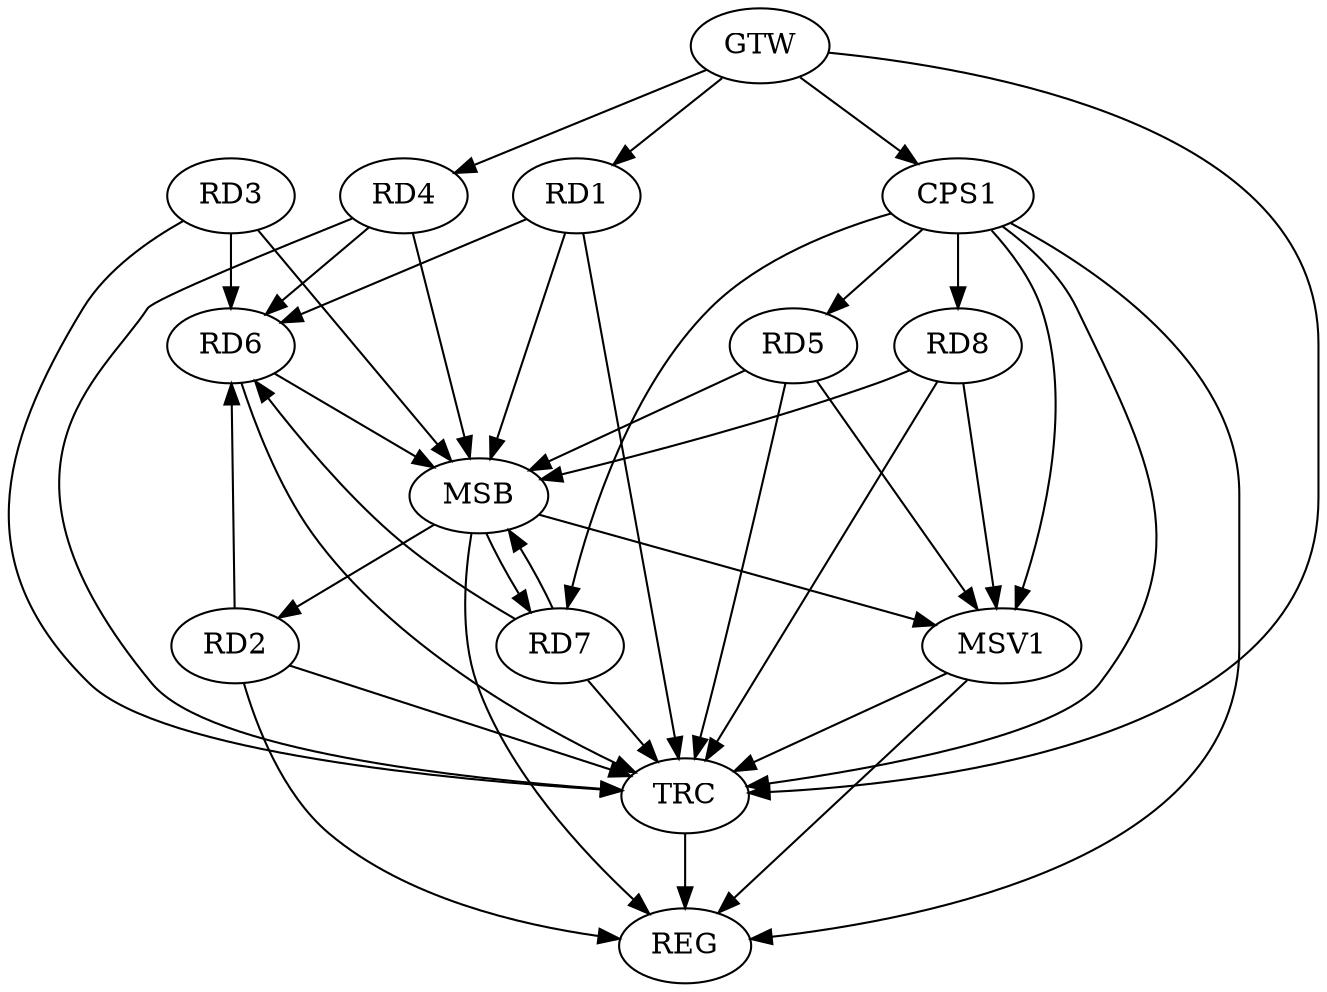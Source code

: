 strict digraph G {
  RD1 [ label="RD1" ];
  RD2 [ label="RD2" ];
  RD3 [ label="RD3" ];
  RD4 [ label="RD4" ];
  RD5 [ label="RD5" ];
  RD6 [ label="RD6" ];
  RD7 [ label="RD7" ];
  RD8 [ label="RD8" ];
  CPS1 [ label="CPS1" ];
  GTW [ label="GTW" ];
  REG [ label="REG" ];
  MSB [ label="MSB" ];
  TRC [ label="TRC" ];
  MSV1 [ label="MSV1" ];
  CPS1 -> RD5;
  CPS1 -> RD7;
  CPS1 -> RD8;
  GTW -> RD1;
  GTW -> RD4;
  GTW -> CPS1;
  RD2 -> REG;
  CPS1 -> REG;
  RD1 -> MSB;
  MSB -> REG;
  RD3 -> MSB;
  MSB -> RD2;
  RD4 -> MSB;
  MSB -> RD7;
  RD5 -> MSB;
  RD6 -> MSB;
  RD7 -> MSB;
  RD8 -> MSB;
  RD1 -> TRC;
  RD2 -> TRC;
  RD3 -> TRC;
  RD4 -> TRC;
  RD5 -> TRC;
  RD6 -> TRC;
  RD7 -> TRC;
  RD8 -> TRC;
  CPS1 -> TRC;
  GTW -> TRC;
  TRC -> REG;
  RD2 -> RD6;
  RD3 -> RD6;
  RD4 -> RD6;
  RD7 -> RD6;
  RD1 -> RD6;
  CPS1 -> MSV1;
  MSB -> MSV1;
  RD5 -> MSV1;
  RD8 -> MSV1;
  MSV1 -> REG;
  MSV1 -> TRC;
}
